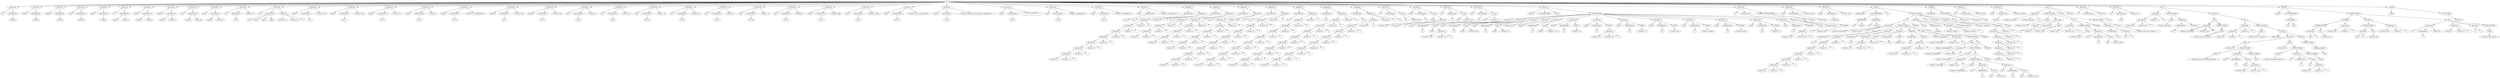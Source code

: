 digraph G {inicio[label=" S0 "] 
GRA2[label=" Declaracion "] 
GRA2AAA[label="int"] 
GRA1[label=" Identificadores "]
GRA1EEE10[label="varible_1"]

GRA1->GRA1EEE10
GRA2->GRA2AAA
GRA2->GRA1

inicio->GRA2
GRA5[label=" Declaracion "] 
GRA5AAA[label="double"] 
GRA4[label=" Identificadores "]
GRA4EEE10[label="varible_2"]

GRA4->GRA4EEE10
GRA5->GRA5AAA
GRA5->GRA4

inicio->GRA5
GRA7[label=" Declaracion "] 
GRA7AAA[label="boolean"] 
GRA6[label=" Identificadores "]
GRA6EEE10[label="varible_3"]

GRA6->GRA6EEE10
GRA7->GRA7AAA
GRA7->GRA6

inicio->GRA7
GRA9[label=" Declaracion "] 
GRA9AAA[label="char"] 
GRA8[label=" Identificadores "]
GRA8EEE10[label="varible_4"]

GRA8->GRA8EEE10
GRA9->GRA9AAA
GRA9->GRA8

inicio->GRA9
GRA11[label=" Declaracion "] 
GRA11AAA[label="string"] 
GRA10[label=" Identificadores "]
GRA10EEE10[label="varible_5"]

GRA10->GRA10EEE10
GRA11->GRA11AAA
GRA11->GRA10

inicio->GRA11
GRA13[label=" Declaracion "] 
GRA13AAA[label="int"] 
GRA12[label=" Identificadores "]
GRA12EEE10[label="varible_1"]

GRA12->GRA12EEE10
GRA12[label=" Identificadores "]
GRA12EEE10[label="varible_1"]
GRA12EEE11[label="varible_11"]

GRA12->GRA12EEE11
GRA13->GRA13AAA
GRA13->GRA12

inicio->GRA13
GRA15[label=" Declaracion "] 
GRA15AAA[label="double"] 
GRA14[label=" Identificadores "]
GRA14EEE10[label="varible_2"]

GRA14->GRA14EEE10
GRA14[label=" Identificadores "]
GRA14EEE10[label="varible_2"]
GRA14EEE11[label="varible_22"]

GRA14->GRA14EEE11
GRA15->GRA15AAA
GRA15->GRA14

inicio->GRA15
GRA17[label=" Declaracion "] 
GRA17AAA[label="boolean"] 
GRA16[label=" Identificadores "]
GRA16EEE10[label="varible_3"]

GRA16->GRA16EEE10
GRA16[label=" Identificadores "]
GRA16EEE10[label="varible_3"]
GRA16EEE11[label="varible_33"]

GRA16->GRA16EEE11
GRA17->GRA17AAA
GRA17->GRA16

inicio->GRA17
GRA19[label=" Declaracion "] 
GRA19AAA[label="char"] 
GRA18[label=" Identificadores "]
GRA18EEE10[label="varible_4"]

GRA18->GRA18EEE10
GRA18[label=" Identificadores "]
GRA18EEE10[label="varible_4"]
GRA18EEE11[label="varible_44"]

GRA18->GRA18EEE11
GRA19->GRA19AAA
GRA19->GRA18

inicio->GRA19
GRA21[label=" Declaracion "] 
GRA21AAA[label="string"] 
GRA20[label=" Identificadores "]
GRA20EEE10[label="varible_5"]

GRA20->GRA20EEE10
GRA20[label=" Identificadores "]
GRA20EEE10[label="varible_5"]
GRA20EEE11[label="varible_55"]

GRA20->GRA20EEE11
GRA21->GRA21AAA
GRA21->GRA20

inicio->GRA21
GRA24[label=" Declaracion "] 
GRA24AAA[label="int"] 
GRA22[label=" Identificadores "]
GRA22EEE10[label="var_1"]

GRA22->GRA22EEE10
GRA23[label=" Primitivo: 12"] 
GRA24->GRA24AAA
GRA24->GRA22
GRA24->GRA23

inicio->GRA24
GRA29[label=" Declaracion "] 
GRA29AAA[label="int"] 
GRA25[label=" Identificadores "]
GRA25EEE10[label="tm1_"]

GRA25->GRA25EEE10
GRA25[label=" Identificadores "]
GRA25EEE10[label="tm1_"]
GRA25EEE11[label="tmp2_"]

GRA25->GRA25EEE11
GRA25[label=" Identificadores "]
GRA25EEE10[label="tm1_"]
GRA25EEE11[label="tmp2_"]
GRA25EEE12[label="tmp3_"]

GRA25->GRA25EEE12
GRA25[label=" Identificadores "]
GRA25EEE10[label="tm1_"]
GRA25EEE11[label="tmp2_"]
GRA25EEE12[label="tmp3_"]
GRA25EEE13[label="tmp4_"]

GRA25->GRA25EEE13
GRA28[label=" Operadores "] 
GRA26[label=" Primitivo: 12"] 
GRA27[label=" Primitivo: 5"] 
GRA28ACCC[label="+"] 
GRA28->GRA27
GRA28->GRA26
GRA28->GRA28ACCC
GRA29->GRA29AAA
GRA29->GRA25
GRA29->GRA28

inicio->GRA29
GRA32[label=" Declaracion "] 
GRA32AAA[label="double"] 
GRA30[label=" Identificadores "]
GRA30EEE10[label="var_2"]

GRA30->GRA30EEE10
GRA31[label=" Primitivo: 15.02"] 
GRA32->GRA32AAA
GRA32->GRA30
GRA32->GRA31

inicio->GRA32
GRA35[label=" Declaracion "] 
GRA35AAA[label="double"] 
GRA33[label=" Identificadores "]
GRA33EEE10[label="var_2_1"]

GRA33->GRA33EEE10
GRA34[label=" Primitivo: 2022"] 
GRA35->GRA35AAA
GRA35->GRA33
GRA35->GRA34

inicio->GRA35
GRA38[label=" Declaracion "] 
GRA38AAA[label="double"] 
GRA36[label=" Identificadores "]
GRA36EEE10[label="var_2_2"]

GRA36->GRA36EEE10
GRA37[label=" Primitivo: 0.1"] 
GRA38->GRA38AAA
GRA38->GRA36
GRA38->GRA37

inicio->GRA38
GRA41[label=" Declaracion "] 
GRA41AAA[label="double"] 
GRA39[label=" Identificadores "]
GRA39EEE10[label="var_2_3"]

GRA39->GRA39EEE10
GRA40[label=" Primitivo: 1"] 
GRA41->GRA41AAA
GRA41->GRA39
GRA41->GRA40

inicio->GRA41
GRA44[label=" Declaracion "] 
GRA44AAA[label="double"] 
GRA42[label=" Identificadores "]
GRA42EEE10[label="var_2_4"]

GRA42->GRA42EEE10
GRA43[label=" Primitivo: 51.1589462625459"] 
GRA44->GRA44AAA
GRA44->GRA42
GRA44->GRA43

inicio->GRA44
GRA47[label=" Declaracion "] 
GRA47AAA[label="boolean"] 
GRA45[label=" Identificadores "]
GRA45EEE10[label="var_3"]

GRA45->GRA45EEE10
GRA46[label=" Primitivo: true"] 
GRA47->GRA47AAA
GRA47->GRA45
GRA47->GRA46

inicio->GRA47
GRA50[label=" Declaracion "] 
GRA50AAA[label="boolean"] 
GRA48[label=" Identificadores "]
GRA48EEE10[label="var_3_1"]

GRA48->GRA48EEE10
GRA49[label=" Primitivo: true"] 
GRA50->GRA50AAA
GRA50->GRA48
GRA50->GRA49

inicio->GRA50
GRA53[label=" Declaracion "] 
GRA53AAA[label="char"] 
GRA51[label=" Identificadores "]
GRA51EEE10[label="var_4_1"]

GRA51->GRA51EEE10
GRA52[label=" Primitivo: 'a'"] 
GRA53->GRA53AAA
GRA53->GRA51
GRA53->GRA52

inicio->GRA53
GRA56[label=" Declaracion "] 
GRA56AAA[label="char"] 
GRA54[label=" Identificadores "]
GRA54EEE10[label="var_4_2"]

GRA54->GRA54EEE10
GRA55[label=" Primitivo: '2'"] 
GRA56->GRA56AAA
GRA56->GRA54
GRA56->GRA55

inicio->GRA56
GRA59[label=" Declaracion "] 
GRA59AAA[label="char"] 
GRA57[label=" Identificadores "]
GRA57EEE10[label="var_4_3"]

GRA57->GRA57EEE10
GRA58[label=" Primitivo: 'W'"] 
GRA59->GRA59AAA
GRA59->GRA57
GRA59->GRA58

inicio->GRA59
GRA62[label=" Declaracion "] 
GRA62AAA[label="char"] 
GRA60[label=" Identificadores "]
GRA60EEE10[label="var_4_4"]

GRA60->GRA60EEE10
GRA61[label=" Primitivo: '@'"] 
GRA62->GRA62AAA
GRA62->GRA60
GRA62->GRA61

inicio->GRA62
GRA65[label=" Declaracion "] 
GRA65AAA[label="char"] 
GRA63[label=" Identificadores "]
GRA63EEE10[label="var_4_5"]

GRA63->GRA63EEE10
GRA64[label=" Primitivo: '!'"] 
GRA65->GRA65AAA
GRA65->GRA63
GRA65->GRA64

inicio->GRA65
GRA68[label=" Declaracion "] 
GRA68AAA[label="char"] 
GRA66[label=" Identificadores "]
GRA66EEE10[label="var_4_6"]

GRA66->GRA66EEE10
GRA67[label=" Primitivo: '%'"] 
GRA68->GRA68AAA
GRA68->GRA66
GRA68->GRA67

inicio->GRA68
GRA71[label=" Declaracion "] 
GRA71AAA[label="char"] 
GRA69[label=" Identificadores "]
GRA69EEE10[label="var_4_7"]

GRA69->GRA69EEE10
GRA70[label=" Primitivo: '/'"] 
GRA71->GRA71AAA
GRA71->GRA69
GRA71->GRA70

inicio->GRA71
GRA74[label=" Declaracion "] 
GRA74AAA[label="string"] 
GRA72[label=" Identificadores "]
GRA72EEE10[label="var_5_1"]

GRA72->GRA72EEE10
GRA73[label=" Primitivo: Hola"] 
GRA74->GRA74AAA
GRA74->GRA72
GRA74->GRA73

inicio->GRA74
GRA77[label=" Declaracion "] 
GRA77AAA[label="string"] 
GRA75[label=" Identificadores "]
GRA75EEE10[label="var_5_2"]

GRA75->GRA75EEE10
GRA76[label=" Primitivo: Mundo"] 
GRA77->GRA77AAA
GRA77->GRA75
GRA77->GRA76

inicio->GRA77
GRA80[label=" Declaracion "] 
GRA80AAA[label="string"] 
GRA78[label=" Identificadores "]
GRA78EEE10[label="var_5_3"]

GRA78->GRA78EEE10
GRA79[label=" Primitivo: este es un mensaje @"] 
GRA80->GRA80AAA
GRA80->GRA78
GRA80->GRA79

inicio->GRA80
GRA83[label=" Declaracion "] 
GRA83AAA[label="string"] 
GRA81[label=" Identificadores "]
GRA81EEE10[label="var_5_4"]

GRA81->GRA81EEE10
GRA82[label=" Primitivo: Organizacion de lenguajes y compiladores1"] 
GRA83->GRA83AAA
GRA83->GRA81
GRA83->GRA82

inicio->GRA83
GRA86[label=" Declaracion "] 
GRA86AAA[label="string"] 
GRA84[label=" Identificadores "]
GRA84EEE10[label="var_5_5"]

GRA84->GRA84EEE10
GRA85[label=" Primitivo: Compiladores\n1"] 
GRA86->GRA86AAA
GRA86->GRA84
GRA86->GRA85

inicio->GRA86
GRA89[label=" Declaracion "] 
GRA89AAA[label="string"] 
GRA87[label=" Identificadores "]
GRA87EEE10[label="var_5_6"]

GRA87->GRA87EEE10
GRA88[label=" Primitivo: Compiladores\\1\\"] 
GRA89->GRA89AAA
GRA89->GRA87
GRA89->GRA88

inicio->GRA89
GRA92[label=" Declaracion "] 
GRA92AAA[label="string"] 
GRA90[label=" Identificadores "]
GRA90EEE10[label="var_5_8"]

GRA90->GRA90EEE10
GRA91[label=" Primitivo: \tCompiladores 1"] 
GRA92->GRA92AAA
GRA92->GRA90
GRA92->GRA91

inicio->GRA92
GRA95[label=" Declaracion "] 
GRA95AAA[label="string"] 
GRA93[label=" Identificadores "]
GRA93EEE10[label="var_5_9"]

GRA93->GRA93EEE10
GRA94[label=" Primitivo: \'compiladores 1\'"] 
GRA95->GRA95AAA
GRA95->GRA93
GRA95->GRA94

inicio->GRA95
GRA114[label=" Asignacion "] 
GRA96[label=" Identificadores "]
GRA96EEE10[label="var_1"]

GRA96->GRA96EEE10
GRA113[label=" Operadores "] 
GRA111[label=" Operadores "] 
GRA109[label=" Operadores "] 
GRA107[label=" Operadores "] 
GRA105[label=" Operadores "] 
GRA103[label=" Operadores "] 
GRA101[label=" Operadores "] 
GRA99[label=" Operadores "] 
GRA97[label=" Primitivo: 1"] 
GRA98[label=" Primitivo: 2"] 
GRA99ACCC[label="+"] 
GRA99->GRA98
GRA99->GRA97
GRA99->GRA99ACCC
GRA100[label=" Primitivo: 3"] 
GRA101ACCC[label="-"] 
GRA101->GRA100
GRA101->GRA99
GRA101->GRA101ACCC
GRA102[label=" Primitivo: 4"] 
GRA103ACCC[label="+"] 
GRA103->GRA102
GRA103->GRA101
GRA103->GRA103ACCC
GRA104[label=" Primitivo: 5"] 
GRA105ACCC[label="-"] 
GRA105->GRA104
GRA105->GRA103
GRA105->GRA105ACCC
GRA106[label=" Primitivo: 6"] 
GRA107ACCC[label="+"] 
GRA107->GRA106
GRA107->GRA105
GRA107->GRA107ACCC
GRA108[label=" Primitivo: 7"] 
GRA109ACCC[label="-"] 
GRA109->GRA108
GRA109->GRA107
GRA109->GRA109ACCC
GRA110[label=" Primitivo: 8"] 
GRA111ACCC[label="+"] 
GRA111->GRA110
GRA111->GRA109
GRA111->GRA111ACCC
GRA112[label=" Primitivo: 9"] 
GRA113ACCC[label="-"] 
GRA113->GRA112
GRA113->GRA111
GRA113->GRA113ACCC

GRA114->GRA96
GRA114->GRA113

inicio->GRA114
GRA133[label=" Asignacion "] 
GRA115[label=" Identificadores "]
GRA115EEE10[label="var_1"]

GRA115->GRA115EEE10
GRA132[label=" Operadores "] 
GRA122[label=" Operadores "] 
GRA120[label=" Operadores "] 
GRA118[label=" Operadores "] 
GRA116[label=" Primitivo: 1"] 
GRA117[label=" Primitivo: 2"] 
GRA118ACCC[label="+"] 
GRA118->GRA117
GRA118->GRA116
GRA118->GRA118ACCC
GRA119[label=" Primitivo: 3"] 
GRA120ACCC[label="+"] 
GRA120->GRA119
GRA120->GRA118
GRA120->GRA120ACCC
GRA121[label=" Primitivo: 4"] 
GRA122ACCC[label="+"] 
GRA122->GRA121
GRA122->GRA120
GRA122->GRA122ACCC
GRA131[label=" Operadores "] 
GRA129[label=" Operadores "] 
GRA127[label=" Operadores "] 
GRA125[label=" Operadores "] 
GRA123[label=" Primitivo: 5"] 
GRA124[label=" Primitivo: 6"] 
GRA125ACCC[label="+"] 
GRA125->GRA124
GRA125->GRA123
GRA125->GRA125ACCC
GRA126[label=" Primitivo: 7"] 
GRA127ACCC[label="+"] 
GRA127->GRA126
GRA127->GRA125
GRA127->GRA127ACCC
GRA128[label=" Primitivo: 8"] 
GRA129ACCC[label="+"] 
GRA129->GRA128
GRA129->GRA127
GRA129->GRA129ACCC
GRA130[label=" Primitivo: 9"] 
GRA131ACCC[label="+"] 
GRA131->GRA130
GRA131->GRA129
GRA131->GRA131ACCC
GRA132ACCC[label="+"] 
GRA132->GRA131
GRA132->GRA122
GRA132->GRA132ACCC

GRA133->GRA115
GRA133->GRA132

inicio->GRA133
GRA148[label=" Asignacion "] 
GRA134[label=" Identificadores "]
GRA134EEE10[label="var_1"]

GRA134->GRA134EEE10
GRA147[label=" Operadores "] 
GRA145[label=" Operadores "] 
GRA143[label=" Operadores "] 
GRA141[label=" Operadores "] 
GRA139[label=" Operadores "] 
GRA137[label=" Operadores "] 
GRA135[label=" Primitivo: 1"] 
GRA136[label=" Primitivo: 2"] 
GRA137ACCC[label="+"] 
GRA137->GRA136
GRA137->GRA135
GRA137->GRA137ACCC
GRA138[label=" Primitivo: 3"] 
GRA139ACCC[label="*"] 
GRA139->GRA138
GRA139->GRA137
GRA139->GRA139ACCC
GRA140[label=" Primitivo: 4"] 
GRA141ACCC[label="+"] 
GRA141->GRA140
GRA141->GRA139
GRA141->GRA141ACCC
GRA142[label=" Primitivo: 8"] 
GRA143ACCC[label="*"] 
GRA143->GRA142
GRA143->GRA141
GRA143->GRA143ACCC
GRA144[label=" Primitivo: 8"] 
GRA145ACCC[label="/"] 
GRA145->GRA144
GRA145->GRA143
GRA145->GRA145ACCC
GRA146[label=" Primitivo: 5789"] 
GRA147ACCC[label="%"] 
GRA147->GRA146
GRA147->GRA145
GRA147->GRA147ACCC

GRA148->GRA134
GRA148->GRA147

inicio->GRA148
GRA169[label=" Asignacion "] 
GRA149[label=" Identificadores "]
GRA149EEE10[label="var_3"]

GRA149->GRA149EEE10
GRA168[label=" Operadores "] 
GRA166[label=" Operadores "] 
GRA164[label=" Operadores "] 
GRA162[label=" Operadores "] 
GRA160[label=" Operadores "] 
GRA158[label=" Operadores "] 
GRA156[label=" Operadores "] 
GRA154[label=" Operadores "] 
GRA152[label=" Operadores "] 
GRA150[label=" Primitivo: 5"] 
GRA151[label=" Primitivo: 5"] 
GRA152ACCC[label="+"] 
GRA152->GRA151
GRA152->GRA150
GRA152->GRA152ACCC
GRA153[label=" Primitivo: 8"] 
GRA154ACCC[label="-"] 
GRA154->GRA153
GRA154->GRA152
GRA154->GRA154ACCC
GRA155[label=" Primitivo: 6"] 
GRA156ACCC[label="+"] 
GRA156->GRA155
GRA156->GRA154
GRA156->GRA156ACCC
GRA157[label=" Primitivo: 8"] 
GRA158ACCC[label="*"] 
GRA158->GRA157
GRA158->GRA156
GRA158->GRA158ACCC
GRA159[label=" Primitivo: 1"] 
GRA160ACCC[label="+"] 
GRA160->GRA159
GRA160->GRA158
GRA160->GRA160ACCC
GRA161[label=" Primitivo: 7"] 
GRA162ACCC[label="/"] 
GRA162->GRA161
GRA162->GRA160
GRA162->GRA162ACCC
GRA163[label=" Primitivo: 9"] 
GRA164ACCC[label="%"] 
GRA164->GRA163
GRA164->GRA162
GRA164->GRA164ACCC
GRA165[label=" Primitivo: 45"] 
GRA166ACCC[label="-"] 
GRA166->GRA165
GRA166->GRA164
GRA166->GRA166ACCC
GRA167[label=" Primitivo: 6"] 
GRA168ACCC[label=">"] 
GRA168->GRA167
GRA168->GRA166
GRA168->GRA168ACCC

GRA169->GRA149
GRA169->GRA168

inicio->GRA169
GRA190[label=" Asignacion "] 
GRA170[label=" Identificadores "]
GRA170EEE10[label="var_3"]

GRA170->GRA170EEE10
GRA189[label=" Operadores "] 
GRA187[label=" Operadores "] 
GRA185[label=" Operadores "] 
GRA183[label=" Operadores "] 
GRA181[label=" Operadores "] 
GRA179[label=" Operadores "] 
GRA177[label=" Operadores "] 
GRA175[label=" Operadores "] 
GRA173[label=" Operadores "] 
GRA171[label=" Primitivo: 6"] 
GRA172[label=" Primitivo: 4"] 
GRA173ACCC[label="+"] 
GRA173->GRA172
GRA173->GRA171
GRA173->GRA173ACCC
GRA174[label=" Primitivo: 7"] 
GRA175ACCC[label="-"] 
GRA175->GRA174
GRA175->GRA173
GRA175->GRA175ACCC
GRA176[label=" Primitivo: 9"] 
GRA177ACCC[label="+"] 
GRA177->GRA176
GRA177->GRA175
GRA177->GRA177ACCC
GRA178[label=" Primitivo: 8"] 
GRA179ACCC[label="*"] 
GRA179->GRA178
GRA179->GRA177
GRA179->GRA179ACCC
GRA180[label=" Primitivo: 9"] 
GRA181ACCC[label="*"] 
GRA181->GRA180
GRA181->GRA179
GRA181->GRA181ACCC
GRA182[label=" Primitivo: 7"] 
GRA183ACCC[label="/"] 
GRA183->GRA182
GRA183->GRA181
GRA183->GRA183ACCC
GRA184[label=" Primitivo: 9"] 
GRA185ACCC[label="%"] 
GRA185->GRA184
GRA185->GRA183
GRA185->GRA185ACCC
GRA186[label=" Primitivo: 45"] 
GRA187ACCC[label="+"] 
GRA187->GRA186
GRA187->GRA185
GRA187->GRA187ACCC
GRA188[label=" Primitivo: 6"] 
GRA189ACCC[label="<"] 
GRA189->GRA188
GRA189->GRA187
GRA189->GRA189ACCC

GRA190->GRA170
GRA190->GRA189

inicio->GRA190
GRA211[label=" Asignacion "] 
GRA191[label=" Identificadores "]
GRA191EEE10[label="var_3"]

GRA191->GRA191EEE10
GRA210[label=" Operadores "] 
GRA208[label=" Operadores "] 
GRA206[label=" Operadores "] 
GRA204[label=" Operadores "] 
GRA202[label=" Operadores "] 
GRA200[label=" Operadores "] 
GRA198[label=" Operadores "] 
GRA196[label=" Operadores "] 
GRA194[label=" Operadores "] 
GRA192[label=" Primitivo: 7"] 
GRA193[label=" Primitivo: 3"] 
GRA194ACCC[label="+"] 
GRA194->GRA193
GRA194->GRA192
GRA194->GRA194ACCC
GRA195[label=" Primitivo: 8"] 
GRA196ACCC[label="-"] 
GRA196->GRA195
GRA196->GRA194
GRA196->GRA196ACCC
GRA197[label=" Primitivo: 6"] 
GRA198ACCC[label="+"] 
GRA198->GRA197
GRA198->GRA196
GRA198->GRA198ACCC
GRA199[label=" Primitivo: 8"] 
GRA200ACCC[label="*"] 
GRA200->GRA199
GRA200->GRA198
GRA200->GRA200ACCC
GRA201[label=" Primitivo: 6"] 
GRA202ACCC[label="+"] 
GRA202->GRA201
GRA202->GRA200
GRA202->GRA202ACCC
GRA203[label=" Primitivo: 7"] 
GRA204ACCC[label="/"] 
GRA204->GRA203
GRA204->GRA202
GRA204->GRA204ACCC
GRA205[label=" Primitivo: 9"] 
GRA206ACCC[label="%"] 
GRA206->GRA205
GRA206->GRA204
GRA206->GRA206ACCC
GRA207[label=" Primitivo: 45"] 
GRA208ACCC[label="-"] 
GRA208->GRA207
GRA208->GRA206
GRA208->GRA208ACCC
GRA209[label=" Primitivo: 6"] 
GRA210ACCC[label=">="] 
GRA210->GRA209
GRA210->GRA208
GRA210->GRA210ACCC

GRA211->GRA191
GRA211->GRA210

inicio->GRA211
GRA232[label=" Asignacion "] 
GRA212[label=" Identificadores "]
GRA212EEE10[label="var_3"]

GRA212->GRA212EEE10
GRA231[label=" Operadores "] 
GRA229[label=" Operadores "] 
GRA227[label=" Operadores "] 
GRA225[label=" Operadores "] 
GRA223[label=" Operadores "] 
GRA221[label=" Operadores "] 
GRA219[label=" Operadores "] 
GRA217[label=" Operadores "] 
GRA215[label=" Operadores "] 
GRA213[label=" Primitivo: 8"] 
GRA214[label=" Primitivo: 2"] 
GRA215ACCC[label="+"] 
GRA215->GRA214
GRA215->GRA213
GRA215->GRA215ACCC
GRA216[label=" Primitivo: 7"] 
GRA217ACCC[label="-"] 
GRA217->GRA216
GRA217->GRA215
GRA217->GRA217ACCC
GRA218[label=" Primitivo: 9"] 
GRA219ACCC[label="+"] 
GRA219->GRA218
GRA219->GRA217
GRA219->GRA219ACCC
GRA220[label=" Primitivo: 8"] 
GRA221ACCC[label="*"] 
GRA221->GRA220
GRA221->GRA219
GRA221->GRA221ACCC
GRA222[label=" Primitivo: 9"] 
GRA223ACCC[label="-"] 
GRA223->GRA222
GRA223->GRA221
GRA223->GRA223ACCC
GRA224[label=" Primitivo: 7"] 
GRA225ACCC[label="/"] 
GRA225->GRA224
GRA225->GRA223
GRA225->GRA225ACCC
GRA226[label=" Primitivo: 9"] 
GRA227ACCC[label="%"] 
GRA227->GRA226
GRA227->GRA225
GRA227->GRA227ACCC
GRA228[label=" Primitivo: 45"] 
GRA229ACCC[label="+"] 
GRA229->GRA228
GRA229->GRA227
GRA229->GRA229ACCC
GRA230[label=" Primitivo: 6"] 
GRA231ACCC[label="<="] 
GRA231->GRA230
GRA231->GRA229
GRA231->GRA231ACCC

GRA232->GRA212
GRA232->GRA231

inicio->GRA232
GRA236[label=" Declaracion "] 
GRA236AAA[label="int"] 
GRA233[label=" Identificadores "]
GRA233EEE10[label="v_5"]

GRA233->GRA233EEE10
GRA235[label=" Casteo "] 
GRA235ADD[label="int"] 
GRA234[label=" Primitivo: hola"] 
 
GRA235->GRA235ADD
GRA235->GRA234
GRA236->GRA236AAA
GRA236->GRA233
GRA236->GRA235

inicio->GRA236
GRA242[label=" Declaracion "] 
GRA242AAA[label="string"] 
GRA237[label=" Identificadores "]
GRA237EEE10[label="v_1"]

GRA237->GRA237EEE10
GRA241[label=" Casteo "] 
GRA241ADD[label="string"] 
GRA240[label=" Operadores "] 
GRA238[label=" Primitivo: 12"] 
GRA239[label=" Primitivo: 8"] 
GRA240ACCC[label="%"] 
GRA240->GRA239
GRA240->GRA238
GRA240->GRA240ACCC
 
GRA241->GRA241ADD
GRA241->GRA240
GRA242->GRA242AAA
GRA242->GRA237
GRA242->GRA241

inicio->GRA242
GRA246[label=" Declaracion "] 
GRA246AAA[label="char"] 
GRA243[label=" Identificadores "]
GRA243EEE10[label="v_3"]

GRA243->GRA243EEE10
GRA245[label=" Casteo "] 
GRA245ADD[label="char"] 
GRA244[label=" Primitivo: true"] 
 
GRA245->GRA245ADD
GRA245->GRA244
GRA246->GRA246AAA
GRA246->GRA243
GRA246->GRA245

inicio->GRA246
GRA250[label=" Declaracion "] 
GRA250AAA[label="char"] 
GRA247[label=" Identificadores "]
GRA247EEE10[label="v_4"]

GRA247->GRA247EEE10
GRA249[label=" Casteo "] 
GRA249ADD[label="char"] 
GRA248[label=" Primitivo: 'A'"] 
 
GRA249->GRA249ADD
GRA249->GRA248
GRA250->GRA250AAA
GRA250->GRA247
GRA250->GRA249

inicio->GRA250
GRA313[label=" Funcion "] 
GRA313FUNC[label="division"] 
GRA251[label=" LIST PARAMETROS"]
 
GRA313FUNCI[label="string"] 
GRA258[label=" INSTRUCCIONES"]
GRA258[label=" INSTRUCCIONES"]
GRA257[label=" Declaracion "] 
GRA257AAA[label="string"] 
GRA252[label=" Identificadores "]
GRA252EEE10[label="v_2"]

GRA252->GRA252EEE10
GRA256[label=" Casteo "] 
GRA256ADD[label="string"] 
GRA255[label=" Operadores "] 
GRA253[label=" Primitivo: 12.25"] 
GRA254[label=" Primitivo: 1.2"] 
GRA255ACCC[label="+"] 
GRA255->GRA254
GRA255->GRA253
GRA255->GRA255ACCC
 
GRA256->GRA256ADD
GRA256->GRA255
GRA257->GRA257AAA
GRA257->GRA252
GRA257->GRA256

GRA258->GRA257
GRA258[label=" INSTRUCCIONES"]
GRA262[label=" Declaracion "] 
GRA262AAA[label="string"] 
GRA259[label=" Identificadores "]
GRA259EEE10[label="v_3"]

GRA259->GRA259EEE10
GRA261[label=" Casteo "] 
GRA261ADD[label="string"] 
GRA260[label=" Primitivo: true"] 
 
GRA261->GRA261ADD
GRA261->GRA260
GRA262->GRA262AAA
GRA262->GRA259
GRA262->GRA261

GRA258->GRA262
GRA258[label=" INSTRUCCIONES"]
GRA266[label=" Declaracion "] 
GRA266AAA[label="string"] 
GRA263[label=" Identificadores "]
GRA263EEE10[label="v_4"]

GRA263->GRA263EEE10
GRA265[label=" Casteo "] 
GRA265ADD[label="string"] 
GRA264[label=" Primitivo: 'A'"] 
 
GRA265->GRA265ADD
GRA265->GRA264
GRA266->GRA266AAA
GRA266->GRA263
GRA266->GRA265

GRA258->GRA266
GRA258[label=" INSTRUCCIONES"]
GRA268[label=" RETUNR "] 
GRA267[label=" Primitivo: olc1"] 
GRA268->GRA267

GRA258->GRA268
GRA258[label=" INSTRUCCIONES"]
GRA272[label=" Declaracion "] 
GRA272AAA[label="boolean"] 
GRA269[label=" Identificadores "]
GRA269EEE10[label="v_2"]

GRA269->GRA269EEE10
GRA271[label=" Casteo "] 
GRA271ADD[label="boolean"] 
GRA270[label=" Primitivo: 12.25"] 
 
GRA271->GRA271ADD
GRA271->GRA270
GRA272->GRA272AAA
GRA272->GRA269
GRA272->GRA271

GRA258->GRA272
GRA258[label=" INSTRUCCIONES"]
GRA276[label=" Declaracion "] 
GRA276AAA[label="string"] 
GRA273[label=" Identificadores "]
GRA273EEE10[label="a_1"]

GRA273->GRA273EEE10
GRA275[label=" TYPEOF "] 
GRA274[label=" Primitivo: 15"] 
 
GRA275->GRA274
GRA276->GRA276AAA
GRA276->GRA273
GRA276->GRA275

GRA258->GRA276
GRA258[label=" INSTRUCCIONES"]
GRA282[label=" Declaracion "] 
GRA282AAA[label="string"] 
GRA277[label=" Identificadores "]
GRA277EEE10[label="a_2"]

GRA277->GRA277EEE10
GRA281[label=" TYPEOF "] 
GRA280[label=" Operadores "] 
GRA278[label=" Primitivo: 15"] 
GRA279[label=" Primitivo: 6.5"] 
GRA280ACCC[label="+"] 
GRA280->GRA279
GRA280->GRA278
GRA280->GRA280ACCC
 
GRA281->GRA280
GRA282->GRA282AAA
GRA282->GRA277
GRA282->GRA281

GRA258->GRA282
GRA258[label=" INSTRUCCIONES"]
GRA286[label=" Declaracion "] 
GRA286AAA[label="string"] 
GRA283[label=" Identificadores "]
GRA283EEE10[label="a_3"]

GRA283->GRA283EEE10
GRA285[label=" TYPEOF "] 
GRA284[label=" Primitivo: 'a'"] 
 
GRA285->GRA284
GRA286->GRA286AAA
GRA286->GRA283
GRA286->GRA285

GRA258->GRA286
GRA258[label=" INSTRUCCIONES"]
GRA290[label=" Declaracion "] 
GRA290AAA[label="string"] 
GRA287[label=" Identificadores "]
GRA287EEE10[label="a_4"]

GRA287->GRA287EEE10
GRA289[label=" TYPEOF "] 
GRA288[label=" Primitivo: true"] 
 
GRA289->GRA288
GRA290->GRA290AAA
GRA290->GRA287
GRA290->GRA289

GRA258->GRA290
GRA258[label=" INSTRUCCIONES"]
GRA294[label=" Declaracion "] 
GRA294AAA[label="string"] 
GRA291[label=" Identificadores "]
GRA291EEE10[label="a_5"]

GRA291->GRA291EEE10
GRA293[label=" TYPEOF "] 
GRA292[label=" Primitivo: dsafdsa"] 
 
GRA293->GRA292
GRA294->GRA294AAA
GRA294->GRA291
GRA294->GRA293

GRA258->GRA294
GRA258[label=" INSTRUCCIONES"]
GRA298[label=" Declaracion "] 
GRA298AAA[label="string"] 
GRA295[label=" Identificadores "]
GRA295EEE10[label="a_5"]

GRA295->GRA295EEE10
GRA297[label=" TOSTRING "] 
GRA296[label=" Primitivo: melmv"] 
 
GRA297->GRA296
GRA298->GRA298AAA
GRA298->GRA295
GRA298->GRA297

GRA258->GRA298
GRA258[label=" INSTRUCCIONES"]
GRA302[label=" Declaracion "] 
GRA302AAA[label="string"] 
GRA299[label=" Identificadores "]
GRA299EEE10[label="a_5"]

GRA299->GRA299EEE10
GRA301[label=" TOSTRING "] 
GRA300[label=" Primitivo: 15"] 
 
GRA301->GRA300
GRA302->GRA302AAA
GRA302->GRA299
GRA302->GRA301

GRA258->GRA302
GRA258[label=" INSTRUCCIONES"]
GRA308[label=" Declaracion "] 
GRA308AAA[label="string"] 
GRA303[label=" Identificadores "]
GRA303EEE10[label="a_5"]

GRA303->GRA303EEE10
GRA307[label=" TOSTRING "] 
GRA306[label=" Operadores "] 
GRA304[label=" Primitivo: 15.23"] 
GRA305[label=" Primitivo: 9.02"] 
GRA306ACCC[label="+"] 
GRA306->GRA305
GRA306->GRA304
GRA306->GRA306ACCC
 
GRA307->GRA306
GRA308->GRA308AAA
GRA308->GRA303
GRA308->GRA307

GRA258->GRA308
GRA258[label=" INSTRUCCIONES"]
GRA312[label=" Declaracion "] 
GRA312AAA[label="string"] 
GRA309[label=" Identificadores "]
GRA309EEE10[label="a_5"]

GRA309->GRA309EEE10
GRA311[label=" TOSTRING "] 
GRA310[label=" Primitivo: true"] 
 
GRA311->GRA310
GRA312->GRA312AAA
GRA312->GRA309
GRA312->GRA311

GRA258->GRA312
 
GRA313->GRA313FUNC
GRA313->GRA251
GRA313->GRA313FUNCI
GRA313->GRA258

inicio->GRA313
GRA316[label=" Declaracion "] 
GRA316AAA[label="int"] 
GRA314[label=" Identificadores "]
GRA314EEE10[label="algo"]

GRA314->GRA314EEE10
GRA315[label=" LLAMADA SIN PARAMETROS "] 
GRA315PARAMETROS[label="division"] 
GRA315->GRA315PARAMETROS
GRA316->GRA316AAA
GRA316->GRA314
GRA316->GRA315

inicio->GRA316
GRA319[label=" Declaracion "] 
GRA319AAA[label="string"] 
GRA317[label=" Identificadores "]
GRA317EEE10[label="Universidad"]

GRA317->GRA317EEE10
GRA318[label=" Primitivo: usac"] 
GRA319->GRA319AAA
GRA319->GRA317
GRA319->GRA318

inicio->GRA319
GRA322[label=" Declaracion "] 
GRA322AAA[label="string"] 
GRA320[label=" Identificadores "]
GRA320EEE10[label="Universidad"]

GRA320->GRA320EEE10
GRA321[label=" Primitivo: usac"] 
GRA322->GRA322AAA
GRA322->GRA320
GRA322->GRA321

inicio->GRA322
GRA425[label=" Funcion "] 
GRA425FUNC[label="Multiplicacion"] 
GRA323[label=" LIST PARAMETROS"]
GRA323[label=" LIST PARAMETROS"]
GRA324[label=" PARAMETRO "] 
GRA324PART[label="int"] 
GRA324PARI[label="numero1"] 
GRA324->GRA324PART
GRA324->GRA324PARI

GRA323->GRA324
GRA323[label=" LIST PARAMETROS"]
GRA325[label=" PARAMETRO "] 
GRA325PART[label="int"] 
GRA325PARI[label="numero2"] 
GRA325->GRA325PART
GRA325->GRA325PARI

GRA323->GRA325
 
GRA425FUNCI[label="int"] 
GRA400[label=" INSTRUCCIONES"]
GRA400[label=" INSTRUCCIONES"]
GRA399[label=" IF "] 
GRA328[label=" Operadores "] 
GRA326[label=" Primitivo: Universidad"] 
GRA327[label=" Primitivo: usac"] 
GRA328ACCC[label="=="] 
GRA328->GRA327
GRA328->GRA326
GRA328->GRA328ACCC
 
GRA344[label=" INSTRUCCIONES"]
GRA344[label=" INSTRUCCIONES"]
GRA343[label=" Asignacion "] 
GRA329[label=" Identificadores "]
GRA329EEE10[label="var_1"]

GRA329->GRA329EEE10
GRA342[label=" Operadores "] 
GRA340[label=" Operadores "] 
GRA338[label=" Operadores "] 
GRA336[label=" Operadores "] 
GRA334[label=" Operadores "] 
GRA332[label=" Operadores "] 
GRA330[label=" Primitivo: 1"] 
GRA331[label=" Primitivo: 2"] 
GRA332ACCC[label="+"] 
GRA332->GRA331
GRA332->GRA330
GRA332->GRA332ACCC
GRA333[label=" Primitivo: 3"] 
GRA334ACCC[label="*"] 
GRA334->GRA333
GRA334->GRA332
GRA334->GRA334ACCC
GRA335[label=" Primitivo: 4"] 
GRA336ACCC[label="+"] 
GRA336->GRA335
GRA336->GRA334
GRA336->GRA336ACCC
GRA337[label=" Primitivo: 8"] 
GRA338ACCC[label="*"] 
GRA338->GRA337
GRA338->GRA336
GRA338->GRA338ACCC
GRA339[label=" Primitivo: 8"] 
GRA340ACCC[label="/"] 
GRA340->GRA339
GRA340->GRA338
GRA340->GRA340ACCC
GRA341[label=" Primitivo: 2"] 
GRA342ACCC[label="^"] 
GRA342->GRA341
GRA342->GRA340
GRA342->GRA342ACCC

GRA343->GRA329
GRA343->GRA342

GRA344->GRA343
GRA344[label=" INSTRUCCIONES"]
GRA351[label=" Asignacion "] 
GRA345[label=" Identificadores "]
GRA345EEE10[label="var_2"]

GRA345->GRA345EEE10
GRA350[label=" Operadores "] 
GRA348[label=" Operadores "] 
GRA346[label=" Primitivo: 1.2"] 
GRA347[label=" Primitivo: 78.1"] 
GRA348ACCC[label="+"] 
GRA348->GRA347
GRA348->GRA346
GRA348->GRA348ACCC
GRA349[label=" Primitivo: 89"] 
GRA350ACCC[label="+"] 
GRA350->GRA349
GRA350->GRA348
GRA350->GRA350ACCC

GRA351->GRA345
GRA351->GRA350

GRA344->GRA351
GRA344[label=" INSTRUCCIONES"]
GRA355[label=" Declaracion "] 
GRA355AAA[label="double"] 
GRA352[label=" Identificadores "]
GRA352EEE10[label="val1"]

GRA352->GRA352EEE10
GRA354[label=" ROUND "] 
GRA353[label=" Primitivo: 5.8"] 
 
GRA354->GRA353
GRA355->GRA355AAA
GRA355->GRA352
GRA355->GRA354

GRA344->GRA355
GRA344[label=" INSTRUCCIONES"]
GRA363[label=" Asignacion "] 
GRA356[label=" Identificadores "]
GRA356EEE10[label="val1"]

GRA356->GRA356EEE10
GRA362[label=" ROUND "] 
GRA361[label=" Operadores "] 
GRA359[label=" Operadores "] 
GRA357[label=" Primitivo: 5.8"] 
GRA358[label=" Primitivo: 1.2"] 
GRA359ACCC[label="+"] 
GRA359->GRA358
GRA359->GRA357
GRA359->GRA359ACCC
GRA360[label=" Primitivo: 0.5"] 
GRA361ACCC[label="+"] 
GRA361->GRA360
GRA361->GRA359
GRA361->GRA361ACCC
 
GRA362->GRA361

GRA363->GRA356
GRA363->GRA362

GRA344->GRA363
GRA344[label=" INSTRUCCIONES"]
GRA365[label=" Println "] 
GRA364[label=" Primitivo: tricentenadira"] 
 
GRA365->GRA364

GRA344->GRA365
GRA344[label=" INSTRUCCIONES"]
GRA397[label=" IF "] 
GRA368[label=" Operadores "] 
GRA366[label=" Primitivo: Universidad"] 
GRA367[label=" Primitivo: usac"] 
GRA368ACCC[label="=="] 
GRA368->GRA367
GRA368->GRA366
GRA368->GRA368ACCC
 
GRA371[label=" INSTRUCCIONES"]
GRA371[label=" INSTRUCCIONES"]
GRA370[label=" Println "] 
GRA369[label=" Primitivo: tricentenadira"] 
 
GRA370->GRA369

GRA371->GRA370
GRA371[label=" INSTRUCCIONES"]
GRA395[label=" IF "] 
GRA374[label=" Operadores "] 
GRA372[label=" Primitivo: Universidad"] 
GRA373[label=" Primitivo: usac"] 
GRA374ACCC[label="=="] 
GRA374->GRA373
GRA374->GRA372
GRA374->GRA374ACCC
 
GRA377[label=" INSTRUCCIONES"]
GRA377[label=" INSTRUCCIONES"]
GRA376[label=" Println "] 
GRA375[label=" Primitivo: tricentenadira"] 
 
GRA376->GRA375

GRA377->GRA376
GRA377[label=" INSTRUCCIONES"]
GRA393[label=" IF "] 
GRA380[label=" Operadores "] 
GRA378[label=" Primitivo: Universidad"] 
GRA379[label=" Primitivo: usac"] 
GRA380ACCC[label="=="] 
GRA380->GRA379
GRA380->GRA378
GRA380->GRA380ACCC
 
GRA383[label=" INSTRUCCIONES"]
GRA383[label=" INSTRUCCIONES"]
GRA382[label=" Println "] 
GRA381[label=" Primitivo: tricentenadira"] 
 
GRA382->GRA381

GRA383->GRA382
GRA383[label=" INSTRUCCIONES"]
GRA387[label=" Declaracion "] 
GRA387AAA[label="char"] 
GRA384[label=" Identificadores "]
GRA384EEE10[label="v_1"]

GRA384->GRA384EEE10
GRA386[label=" Casteo "] 
GRA386ADD[label="char"] 
GRA385[label=" Primitivo: 12"] 
 
GRA386->GRA386ADD
GRA386->GRA385
GRA387->GRA387AAA
GRA387->GRA384
GRA387->GRA386

GRA383->GRA387
GRA383[label=" INSTRUCCIONES"]
GRA391[label=" Declaracion "] 
GRA391AAA[label="char"] 
GRA388[label=" Identificadores "]
GRA388EEE10[label="v_2"]

GRA388->GRA388EEE10
GRA390[label=" Casteo "] 
GRA390ADD[label="char"] 
GRA389[label=" Primitivo: 12.25"] 
 
GRA390->GRA390ADD
GRA390->GRA389
GRA391->GRA391AAA
GRA391->GRA388
GRA391->GRA390

GRA383->GRA391
 
 
GRA393->GRA380
GRA393->GRA383
GRA393->GRA392

GRA377->GRA393
 
 
GRA395->GRA374
GRA395->GRA377
GRA395->GRA394

GRA371->GRA395
 
 
GRA397->GRA368
GRA397->GRA371
GRA397->GRA396

GRA344->GRA397
 
 
GRA399->GRA328
GRA399->GRA344
GRA399->GRA398

GRA400->GRA399
GRA400[label=" INSTRUCCIONES"]
GRA405[label=" Declaracion "] 
GRA405AAA[label="string"] 
GRA401[label=" Identificadores "]
GRA401EEE10[label="resultado"]

GRA401->GRA401EEE10
GRA404[label=" Operadores "] 
GRA402[label=" Primitivo: numero1"] 
GRA403[label=" Primitivo: numero2"] 
GRA404ACCC[label="*"] 
GRA404->GRA403
GRA404->GRA402
GRA404->GRA404ACCC
GRA405->GRA405AAA
GRA405->GRA401
GRA405->GRA404

GRA400->GRA405
GRA400[label=" INSTRUCCIONES"]
GRA407[label=" Print "] 
GRA406[label=" Primitivo: resultado"] 
 
GRA407->GRA406

GRA400->GRA407
GRA400[label=" INSTRUCCIONES"]
GRA409[label=" RETUNR "] 
GRA408[label=" Primitivo: resultado"] 
GRA409->GRA408

GRA400->GRA409
GRA400[label=" INSTRUCCIONES"]
GRA423[label=" RETUNR "] 
GRA422[label=" Operadores "] 
GRA420[label=" Operadores "] 
GRA418[label=" Operadores "] 
GRA416[label=" Operadores "] 
GRA414[label=" Operadores "] 
GRA412[label=" Operadores "] 
GRA410[label=" Primitivo: 4"] 
GRA411[label=" Primitivo: 5"] 
GRA412ACCC[label="+"] 
GRA412->GRA411
GRA412->GRA410
GRA412->GRA412ACCC
GRA413[label=" Primitivo: 8"] 
GRA414ACCC[label="*"] 
GRA414->GRA413
GRA414->GRA412
GRA414->GRA414ACCC
GRA415[label=" Primitivo: 9"] 
GRA416ACCC[label="/"] 
GRA416->GRA415
GRA416->GRA414
GRA416->GRA416ACCC
GRA417[label=" Primitivo: 18"] 
GRA418ACCC[label="-"] 
GRA418->GRA417
GRA418->GRA416
GRA418->GRA418ACCC
GRA419[label=" Primitivo: 1"] 
GRA420ACCC[label="/"] 
GRA420->GRA419
GRA420->GRA418
GRA420->GRA420ACCC
GRA421[label=" Primitivo: 1"] 
GRA422ACCC[label="+"] 
GRA422->GRA421
GRA422->GRA420
GRA422->GRA422ACCC
GRA423->GRA422

GRA400->GRA423
GRA400[label=" INSTRUCCIONES"]
GRA424[label=" POP "] 
GRA424POP[label="edades"] 
GRA424->GRA424POP

GRA400->GRA424
 
GRA425->GRA425FUNC
GRA425->GRA323
GRA425->GRA425FUNCI
GRA425->GRA400

inicio->GRA425
GRA429[label=" LLAMADA "] 
GRA429LLAR[label="Multiplicacion"] 
GRA427[label=" LIST VALORES"]
GRA427[label=" LIST VALORES"]
GRA426[label=" Primitivo: 2"] 

GRA427->GRA426
GRA427[label=" LIST VALORES"]
GRA428[label=" Primitivo: 3"] 

GRA427->GRA428
 
GRA429->GRA429LLAR
GRA429->GRA427

inicio->GRA429
GRA432[label=" Declaracion "] 
GRA432AAA[label="int"] 
GRA430[label=" Identificadores "]
GRA430EEE10[label="anio"]

GRA430->GRA430EEE10
GRA431[label=" Primitivo: 2022"] 
GRA432->GRA432AAA
GRA432->GRA430
GRA432->GRA431

inicio->GRA432
GRA435[label=" Declaracion "] 
GRA435AAA[label="string"] 
GRA433[label=" Identificadores "]
GRA433EEE10[label="semestre"]

GRA433->GRA433EEE10
GRA434[label=" Primitivo: Segundo"] 
GRA435->GRA435AAA
GRA435->GRA433
GRA435->GRA434

inicio->GRA435
GRA466[label=" IF "] 
GRA438[label=" Operadores "] 
GRA436[label=" Primitivo: semestre"] 
GRA437[label=" Primitivo: Segundo"] 
GRA438ACCC[label="=="] 
GRA438->GRA437
GRA438->GRA436
GRA438->GRA438ACCC
 
GRA441[label=" INSTRUCCIONES"]
GRA441[label=" INSTRUCCIONES"]
GRA440[label=" Println "] 
GRA439[label=" Primitivo: Usac!!!!"] 
 
GRA440->GRA439

GRA441->GRA440
GRA441[label=" INSTRUCCIONES"]
GRA445[label=" Declaracion "] 
GRA445AAA[label="boolean"] 
GRA442[label=" Identificadores "]
GRA442EEE10[label="v_5"]

GRA442->GRA442EEE10
GRA444[label=" Casteo "] 
GRA444ADD[label="boolean"] 
GRA443[label=" Primitivo: hola"] 
 
GRA444->GRA444ADD
GRA444->GRA443
GRA445->GRA445AAA
GRA445->GRA442
GRA445->GRA444

GRA441->GRA445
GRA441[label=" INSTRUCCIONES"]
GRA457[label=" IF "] 
GRA448[label=" Operadores "] 
GRA446[label=" Primitivo: var_1"] 
GRA447[label=" Primitivo: var_2"] 
GRA448ACCC[label=">="] 
GRA448->GRA447
GRA448->GRA446
GRA448->GRA448ACCC
 
GRA451[label=" INSTRUCCIONES"]
GRA451[label=" INSTRUCCIONES"]
GRA450[label=" Println "] 
GRA449[label=" Primitivo: Usac!!!!"] 
 
GRA450->GRA449

GRA451->GRA450
GRA451[label=" INSTRUCCIONES"]
GRA455[label=" Declaracion "] 
GRA455AAA[label="char"] 
GRA452[label=" Identificadores "]
GRA452EEE10[label="v_5"]

GRA452->GRA452EEE10
GRA454[label=" Casteo "] 
GRA454ADD[label="char"] 
GRA453[label=" Primitivo: hola"] 
 
GRA454->GRA454ADD
GRA454->GRA453
GRA455->GRA455AAA
GRA455->GRA452
GRA455->GRA454

GRA451->GRA455
 
 
GRA457->GRA448
GRA457->GRA451
GRA457->GRA456

GRA441->GRA457
 
 
GRA465[label=" ELSE "] 
GRA462[label=" INSTRUCCIONES"]
GRA462[label=" INSTRUCCIONES"]
GRA461[label=" Asignacion "] 
GRA459[label=" Identificadores "]
GRA459EEE10[label="var_1"]

GRA459->GRA459EEE10
GRA460OPERACION[label="var_1"] 
GRA460[label=" Incremento "] 
GRA460Increment[label="++"] 
GRA460->GRA460Increment
GRA460->GRA460OPERACION

GRA461->GRA459
GRA461->GRA460

GRA462->GRA461
GRA462[label=" INSTRUCCIONES"]
GRA464[label=" Println "] 
GRA463[label=" Primitivo: sale en otro semestre :( "] 
 
GRA464->GRA463

GRA462->GRA464
 
GRA465->GRA462
 
GRA466->GRA438
GRA466->GRA441
GRA466->GRA458
GRA466->GRA465

inicio->GRA466
GRA469[label=" Declaracion "] 
GRA469AAA[label="int"] 
GRA467[label=" Identificadores "]
GRA467EEE10[label="val_1"]

GRA467->GRA467EEE10
GRA468[label=" Primitivo: 0"] 
GRA469->GRA469AAA
GRA469->GRA467
GRA469->GRA468

inicio->GRA469
GRA472[label=" Declaracion "] 
GRA472AAA[label="int"] 
GRA470[label=" Identificadores "]
GRA470EEE10[label="edad"]

GRA470->GRA470EEE10
GRA471[label=" Primitivo: 18"] 
GRA472->GRA472AAA
GRA472->GRA470
GRA472->GRA471

inicio->GRA472
GRA531[label=" IF "] 
GRA477[label=" Operadores "] 
GRA475[label=" Operadores "] 
GRA473[label=" Primitivo: 45"] 
GRA474[label=" Primitivo: 56"] 
GRA475ACCC[label="+"] 
GRA475->GRA474
GRA475->GRA473
GRA475->GRA475ACCC
GRA476[label=" Primitivo: 12"] 
GRA477ACCC[label="=="] 
GRA477->GRA476
GRA477->GRA475
GRA477->GRA477ACCC
 
GRA480[label=" INSTRUCCIONES"]
GRA480[label=" INSTRUCCIONES"]
GRA479[label=" Println "] 
GRA478[label=" Primitivo: Esta bien"] 
 
GRA479->GRA478

GRA480->GRA479
GRA480[label=" INSTRUCCIONES"]
GRA483[label=" Asignacion "] 
GRA481[label=" Identificadores "]
GRA481EEE10[label="var_1"]

GRA481->GRA481EEE10
GRA482[label=" Primitivo: 5"] 

GRA483->GRA481
GRA483->GRA482

GRA480->GRA483
 
GRA484[label=" LISTA ELIF "]
GRA491[label=" ELIF "] 
GRA487[label=" Operadores "] 
GRA485[label=" Primitivo: Universidad"] 
GRA486[label=" Primitivo: usac"] 
GRA487ACCC[label="=="] 
GRA487->GRA486
GRA487->GRA485
GRA487->GRA487ACCC
 
GRA490[label=" INSTRUCCIONES"]
GRA490[label=" INSTRUCCIONES"]
GRA489[label=" Println "] 
GRA488[label=" Primitivo: Esta es otra suma"] 
 
GRA489->GRA488

GRA490->GRA489
 
GRA491->GRA487
GRA491->GRA490

GRA484->GRA491
GRA484[label=" LISTA ELIF "]
GRA491[label=" ELIF "] 
GRA487[label=" Operadores "] 
GRA485[label=" Primitivo: Universidad"] 
GRA486[label=" Primitivo: usac"] 
GRA487ACCC[label="=="] 
GRA487->GRA486
GRA487->GRA485
GRA487->GRA487ACCC
 
GRA490[label=" INSTRUCCIONES"]
GRA490[label=" INSTRUCCIONES"]
GRA489[label=" Println "] 
GRA488[label=" Primitivo: Esta es otra suma"] 
 
GRA489->GRA488

GRA490->GRA489
 
GRA491->GRA487
GRA491->GRA490
GRA530[label=" ELIF "] 
GRA496[label=" Operadores "] 
GRA494[label=" Operadores "] 
GRA492[label=" Primitivo: 4"] 
GRA493[label=" Primitivo: 1"] 
GRA494ACCC[label="+"] 
GRA494->GRA493
GRA494->GRA492
GRA494->GRA494ACCC
GRA495[label=" Primitivo: 5"] 
GRA496ACCC[label="=="] 
GRA496->GRA495
GRA496->GRA494
GRA496->GRA496ACCC
 
GRA499[label=" INSTRUCCIONES"]
GRA499[label=" INSTRUCCIONES"]
GRA498[label=" Println "] 
GRA497[label=" Primitivo: Esta es otra suma"] 
 
GRA498->GRA497

GRA499->GRA498
GRA499[label=" INSTRUCCIONES"]
GRA529[label=" SWITCH "] 
GRA529OPBBOL[label="[object Object]"] 
GRA501[label=" LISTA CASE "]
GRA501[label=" LISTA CASE "]
GRA513[label=" CASE "] 
GRA502[label=" Primitivo: 18"] 
 
GRA505[label=" INSTRUCCIONES"]
GRA505[label=" INSTRUCCIONES"]
GRA504[label=" Println "] 
GRA503[label=" Primitivo: mayoria de eddad en guatemala"] 
 
GRA504->GRA503

GRA505->GRA504
GRA505[label=" INSTRUCCIONES"]
GRA511[label=" Declaracion "] 
GRA511AAA[label="string"] 
GRA506[label=" Identificadores "]
GRA506EEE10[label="v_5"]

GRA506->GRA506EEE10
GRA510[label=" Casteo "] 
GRA510ADD[label="string"] 
GRA509[label=" Operadores "] 
GRA507[label=" Primitivo: hola"] 
GRA508[label=" Primitivo:  usac"] 
GRA509ACCC[label="+"] 
GRA509->GRA508
GRA509->GRA507
GRA509->GRA509ACCC
 
GRA510->GRA510ADD
GRA510->GRA509
GRA511->GRA511AAA
GRA511->GRA506
GRA511->GRA510

GRA505->GRA511
GRA505[label=" INSTRUCCIONES"]
GRA512[label=" EXpresion_BREAK "] 
GRA512ADI[label="break"] 
GRA512->GRA512ADI

GRA505->GRA512
 
GRA513->GRA502
GRA513->GRA505

GRA501->GRA513
GRA501[label=" LISTA CASE "]
GRA525[label=" CASE "] 
GRA514[label=" Primitivo: 21"] 
 
GRA517[label=" INSTRUCCIONES"]
GRA517[label=" INSTRUCCIONES"]
GRA516[label=" Println "] 
GRA515[label=" Primitivo: mayoria de edad en us"] 
 
GRA516->GRA515

GRA517->GRA516
GRA517[label=" INSTRUCCIONES"]
GRA523[label=" Declaracion "] 
GRA523AAA[label="int"] 
GRA518[label=" Identificadores "]
GRA518EEE10[label="v_1"]

GRA518->GRA518EEE10
GRA522[label=" Casteo "] 
GRA522ADD[label="int"] 
GRA521[label=" Operadores "] 
GRA519[label=" Primitivo: 12"] 
GRA520[label=" Primitivo: 1"] 
GRA521ACCC[label="+"] 
GRA521->GRA520
GRA521->GRA519
GRA521->GRA521ACCC
 
GRA522->GRA522ADD
GRA522->GRA521
GRA523->GRA523AAA
GRA523->GRA518
GRA523->GRA522

GRA517->GRA523
GRA517[label=" INSTRUCCIONES"]
GRA524[label=" EXpresion_BREAK "] 
GRA524ADI[label="break"] 
GRA524->GRA524ADI

GRA517->GRA524
 
GRA525->GRA514
GRA525->GRA517

GRA501->GRA525
 
GRA528[label=" DEFAULT "] 
GRA527[label=" INSTRUCCIONES"]
GRA527[label=" INSTRUCCIONES"]
GRA526[label=" EXpresion_BREAK "] 
GRA526ADI[label="break"] 
GRA526->GRA526ADI

GRA527->GRA526
 
GRA528->GRA527
 
GRA529->GRA529OPBBOL
GRA529->GRA501
GRA529->GRA528

GRA499->GRA529
 
GRA530->GRA496
GRA530->GRA499

GRA484->GRA530
 
GRA531->GRA477
GRA531->GRA480
GRA531->GRA484

inicio->GRA531
GRA562[label=" METODO  "] 
GRA562MVOID[label="saludo"] 
GRA532[label=" LIST PARAMETROS"]
GRA532[label=" LIST PARAMETROS"]
GRA533[label=" PARAMETRO "] 
GRA533PART[label="int"] 
GRA533PARI[label="num"] 
GRA533->GRA533PART
GRA533->GRA533PARI

GRA532->GRA533
 
GRA542[label=" INSTRUCCIONES"]
GRA542[label=" INSTRUCCIONES"]
GRA541[label=" DO WHILE "] 
GRA535[label=" INSTRUCCIONES"]
GRA535[label=" INSTRUCCIONES"]
GRA534OPERACION[label="num"] 
GRA534[label=" Incremento "] 
GRA534Increment[label="++"] 
GRA534->GRA534Increment
GRA534->GRA534OPERACION

GRA535->GRA534
GRA535[label=" INSTRUCCIONES"]
GRA537[label=" Print "] 
GRA536[label=" Primitivo: num"] 
 
GRA537->GRA536

GRA535->GRA537
 
GRA540[label=" Operadores "] 
GRA538[label=" Primitivo: num"] 
GRA539[label=" Primitivo: 2"] 
GRA540ACCC[label="<="] 
GRA540->GRA539
GRA540->GRA538
GRA540->GRA540ACCC
 
GRA541->GRA535
GRA541->GRA540

GRA542->GRA541
GRA542[label=" INSTRUCCIONES"]
GRA550[label=" DO UNTIL "] 
GRA544[label=" INSTRUCCIONES"]
GRA544[label=" INSTRUCCIONES"]
GRA543OPERACION[label="num"] 
GRA543[label=" Incremento "] 
GRA543Increment[label="++"] 
GRA543->GRA543Increment
GRA543->GRA543OPERACION

GRA544->GRA543
GRA544[label=" INSTRUCCIONES"]
GRA546[label=" Print "] 
GRA545[label=" Primitivo: num"] 
 
GRA546->GRA545

GRA544->GRA546
 
GRA549[label=" Operadores "] 
GRA547[label=" Primitivo: num"] 
GRA548[label=" Primitivo: 2"] 
GRA549ACCC[label=">="] 
GRA549->GRA548
GRA549->GRA547
GRA549->GRA549ACCC
 
GRA550->GRA544
GRA550->GRA549

GRA542->GRA550
GRA542[label=" INSTRUCCIONES"]
GRA561[label=" FOR "] 
GRA553[label=" Declaracion "] 
GRA553AAA[label="int"] 
GRA551[label=" Identificadores "]
GRA551EEE10[label="x"]

GRA551->GRA551EEE10
GRA552[label=" Primitivo: 0"] 
GRA553->GRA553AAA
GRA553->GRA551
GRA553->GRA552
 
GRA556[label=" Operadores "] 
GRA554[label=" Primitivo: x"] 
GRA555[label=" Primitivo: 4"] 
GRA556ACCC[label="<"] 
GRA556->GRA555
GRA556->GRA554
GRA556->GRA556ACCC
 
GRA557OPERACION[label="x"] 
GRA557[label=" Incremento "] 
GRA557Increment[label="++"] 
GRA557->GRA557Increment
GRA557->GRA557OPERACION
 
GRA560[label=" INSTRUCCIONES"]
GRA560[label=" INSTRUCCIONES"]
GRA559[label=" Println "] 
GRA558[label=" Primitivo: Hola mundo!!!"] 
 
GRA559->GRA558

GRA560->GRA559
 
GRA561->GRA553
GRA561->GRA556
GRA561->GRA557
GRA561->GRA560

GRA542->GRA561
 
GRA562->GRA562MVOID
GRA562->GRA532
GRA562->GRA542

inicio->GRA562
GRA565[label=" LLAMADA "] 
GRA565LLAR[label="saludo"] 
GRA564[label=" LIST VALORES"]
GRA564[label=" LIST VALORES"]
GRA563[label=" Primitivo: 0"] 

GRA564->GRA563
 
GRA565->GRA565LLAR
GRA565->GRA564

inicio->GRA565
}